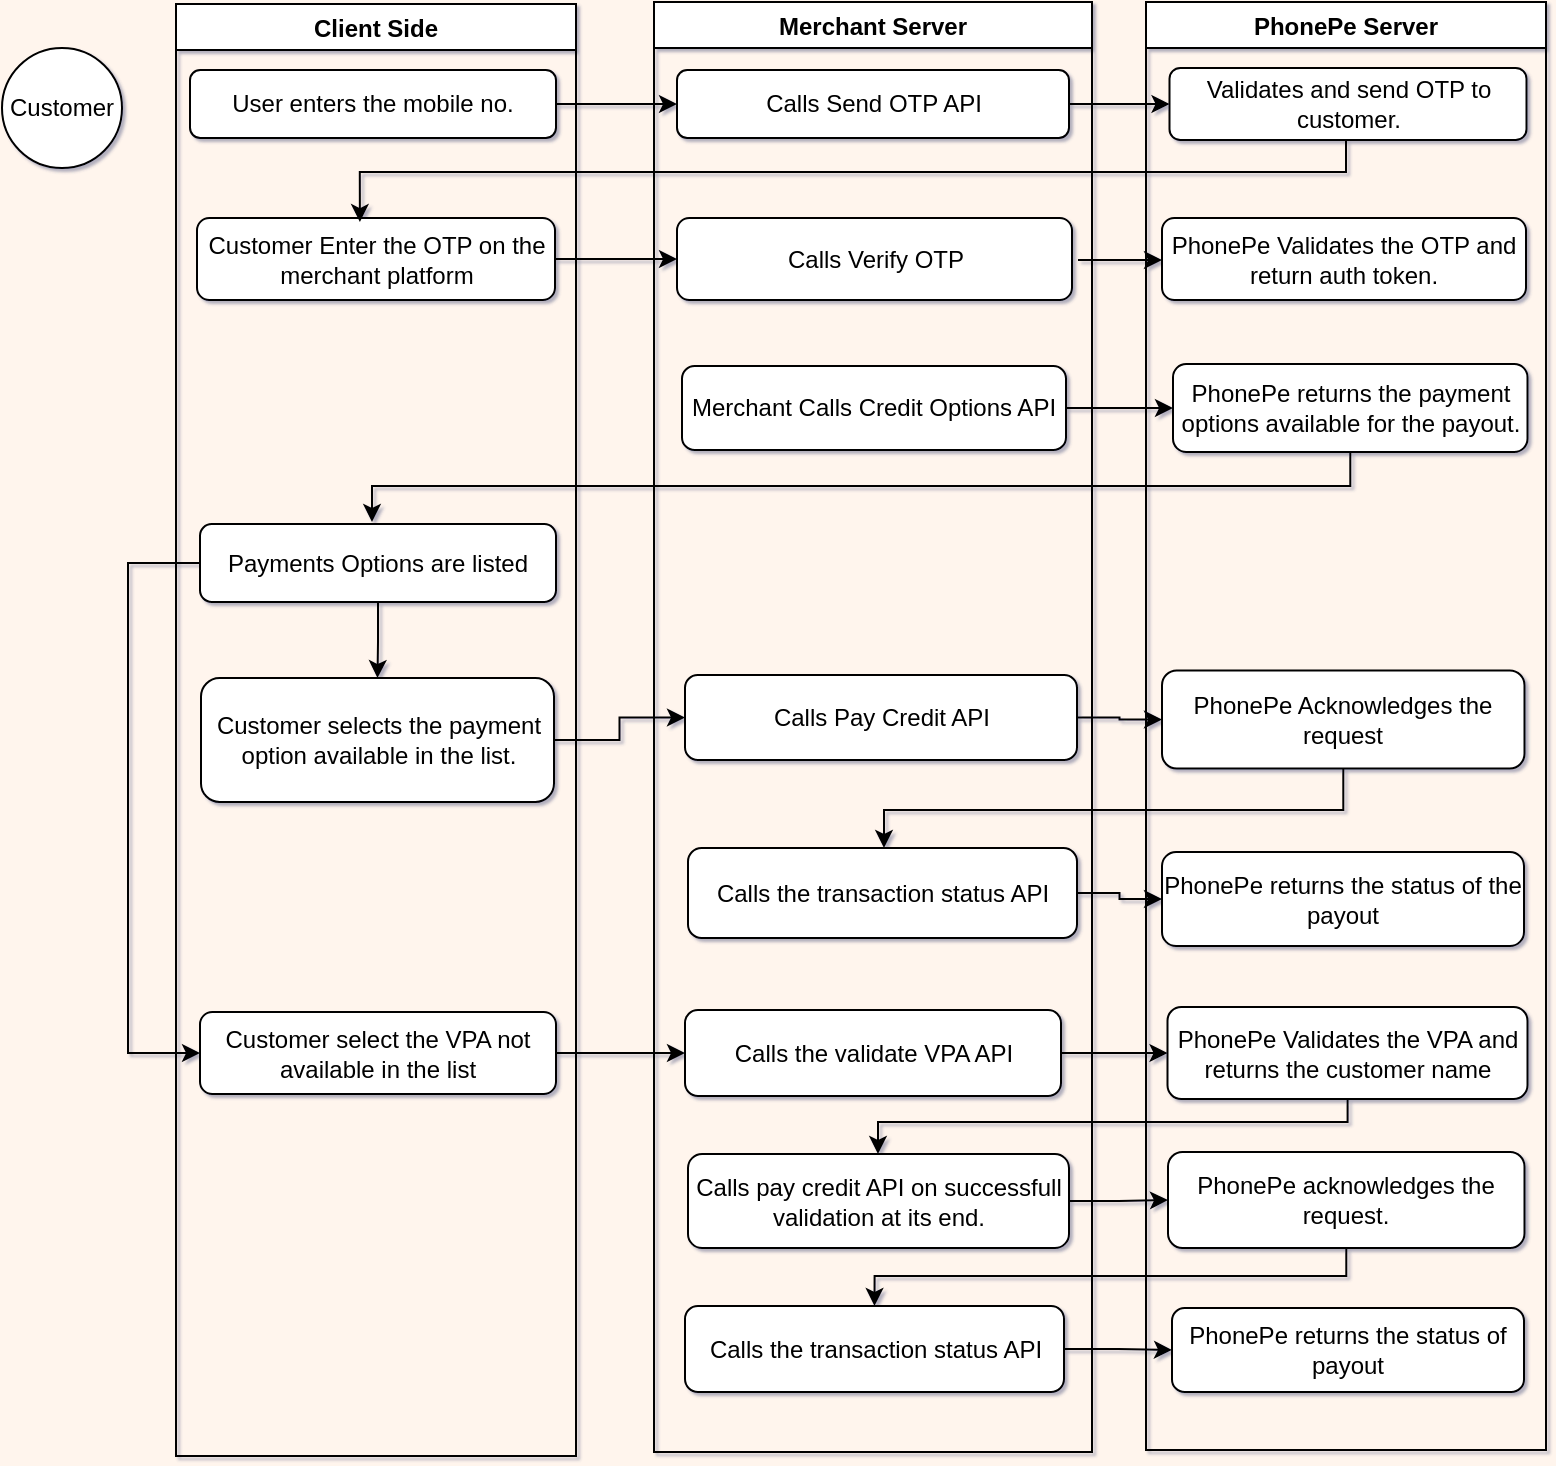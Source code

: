 <mxfile version="15.7.0" type="github">
  <diagram id="WniQbpldySHsIG2xlmXh" name="Page-1">
    <mxGraphModel dx="1037" dy="535" grid="0" gridSize="10" guides="1" tooltips="1" connect="1" arrows="1" fold="1" page="1" pageScale="1" pageWidth="827" pageHeight="1169" background="#FFF5ED" math="0" shadow="1">
      <root>
        <mxCell id="0" />
        <mxCell id="1" parent="0" />
        <mxCell id="RCjFFhs98x2gk_642Mzw-6" value="Customer" style="ellipse;whiteSpace=wrap;html=1;aspect=fixed;" vertex="1" parent="1">
          <mxGeometry x="25" y="32" width="60" height="60" as="geometry" />
        </mxCell>
        <mxCell id="RCjFFhs98x2gk_642Mzw-7" value="Client Side" style="swimlane;startSize=23;" vertex="1" parent="1">
          <mxGeometry x="112" y="10" width="200" height="726" as="geometry" />
        </mxCell>
        <mxCell id="RCjFFhs98x2gk_642Mzw-8" value="User enters the mobile no." style="rounded=1;whiteSpace=wrap;html=1;" vertex="1" parent="RCjFFhs98x2gk_642Mzw-7">
          <mxGeometry x="7" y="33" width="183" height="34" as="geometry" />
        </mxCell>
        <mxCell id="RCjFFhs98x2gk_642Mzw-17" value="Customer Enter the OTP on the merchant platform" style="rounded=1;whiteSpace=wrap;html=1;" vertex="1" parent="RCjFFhs98x2gk_642Mzw-7">
          <mxGeometry x="10.5" y="107" width="179" height="41" as="geometry" />
        </mxCell>
        <mxCell id="RCjFFhs98x2gk_642Mzw-28" value="" style="edgeStyle=orthogonalEdgeStyle;rounded=0;orthogonalLoop=1;jettySize=auto;html=1;" edge="1" parent="RCjFFhs98x2gk_642Mzw-7" source="RCjFFhs98x2gk_642Mzw-26" target="RCjFFhs98x2gk_642Mzw-27">
          <mxGeometry relative="1" as="geometry" />
        </mxCell>
        <mxCell id="RCjFFhs98x2gk_642Mzw-39" style="edgeStyle=orthogonalEdgeStyle;rounded=0;orthogonalLoop=1;jettySize=auto;html=1;entryX=0;entryY=0.5;entryDx=0;entryDy=0;" edge="1" parent="RCjFFhs98x2gk_642Mzw-7" source="RCjFFhs98x2gk_642Mzw-26" target="RCjFFhs98x2gk_642Mzw-38">
          <mxGeometry relative="1" as="geometry">
            <Array as="points">
              <mxPoint x="-24" y="280" />
              <mxPoint x="-24" y="525" />
            </Array>
          </mxGeometry>
        </mxCell>
        <mxCell id="RCjFFhs98x2gk_642Mzw-26" value="Payments Options are listed" style="rounded=1;whiteSpace=wrap;html=1;" vertex="1" parent="RCjFFhs98x2gk_642Mzw-7">
          <mxGeometry x="12" y="260" width="178" height="39" as="geometry" />
        </mxCell>
        <mxCell id="RCjFFhs98x2gk_642Mzw-27" value="Customer selects the payment option available in the list." style="rounded=1;whiteSpace=wrap;html=1;" vertex="1" parent="RCjFFhs98x2gk_642Mzw-7">
          <mxGeometry x="12.5" y="337" width="176.5" height="62" as="geometry" />
        </mxCell>
        <mxCell id="RCjFFhs98x2gk_642Mzw-38" value="Customer select the VPA not available in the list" style="rounded=1;whiteSpace=wrap;html=1;" vertex="1" parent="RCjFFhs98x2gk_642Mzw-7">
          <mxGeometry x="12" y="504" width="178" height="41" as="geometry" />
        </mxCell>
        <mxCell id="RCjFFhs98x2gk_642Mzw-9" value="Merchant Server" style="swimlane;startSize=23;" vertex="1" parent="1">
          <mxGeometry x="351" y="9" width="219" height="725" as="geometry" />
        </mxCell>
        <mxCell id="RCjFFhs98x2gk_642Mzw-11" value="Calls Send OTP API" style="rounded=1;whiteSpace=wrap;html=1;" vertex="1" parent="RCjFFhs98x2gk_642Mzw-9">
          <mxGeometry x="11.5" y="34" width="196" height="34" as="geometry" />
        </mxCell>
        <mxCell id="RCjFFhs98x2gk_642Mzw-18" value="Calls Verify OTP" style="rounded=1;whiteSpace=wrap;html=1;" vertex="1" parent="RCjFFhs98x2gk_642Mzw-9">
          <mxGeometry x="11.5" y="108" width="197.5" height="41" as="geometry" />
        </mxCell>
        <mxCell id="RCjFFhs98x2gk_642Mzw-22" value="Merchant Calls Credit Options API" style="rounded=1;whiteSpace=wrap;html=1;" vertex="1" parent="RCjFFhs98x2gk_642Mzw-9">
          <mxGeometry x="14" y="182" width="192" height="42" as="geometry" />
        </mxCell>
        <mxCell id="RCjFFhs98x2gk_642Mzw-29" value="Calls Pay Credit API" style="rounded=1;whiteSpace=wrap;html=1;" vertex="1" parent="RCjFFhs98x2gk_642Mzw-9">
          <mxGeometry x="15.5" y="336.5" width="196" height="42.5" as="geometry" />
        </mxCell>
        <mxCell id="RCjFFhs98x2gk_642Mzw-33" value="Calls the transaction status API" style="rounded=1;whiteSpace=wrap;html=1;" vertex="1" parent="RCjFFhs98x2gk_642Mzw-9">
          <mxGeometry x="17" y="423" width="194.5" height="45" as="geometry" />
        </mxCell>
        <mxCell id="RCjFFhs98x2gk_642Mzw-40" value="Calls the validate VPA API" style="rounded=1;whiteSpace=wrap;html=1;" vertex="1" parent="RCjFFhs98x2gk_642Mzw-9">
          <mxGeometry x="15.5" y="504" width="188" height="43" as="geometry" />
        </mxCell>
        <mxCell id="RCjFFhs98x2gk_642Mzw-44" value="Calls pay credit API on successfull validation at its end." style="rounded=1;whiteSpace=wrap;html=1;" vertex="1" parent="RCjFFhs98x2gk_642Mzw-9">
          <mxGeometry x="17" y="576" width="190.5" height="47" as="geometry" />
        </mxCell>
        <mxCell id="RCjFFhs98x2gk_642Mzw-48" value="Calls the transaction status API" style="rounded=1;whiteSpace=wrap;html=1;" vertex="1" parent="RCjFFhs98x2gk_642Mzw-9">
          <mxGeometry x="15.5" y="652" width="189.5" height="43" as="geometry" />
        </mxCell>
        <mxCell id="RCjFFhs98x2gk_642Mzw-10" value="PhonePe Server" style="swimlane;" vertex="1" parent="1">
          <mxGeometry x="597" y="9" width="200" height="724" as="geometry" />
        </mxCell>
        <mxCell id="RCjFFhs98x2gk_642Mzw-13" value="Validates and send OTP to customer." style="rounded=1;whiteSpace=wrap;html=1;" vertex="1" parent="RCjFFhs98x2gk_642Mzw-10">
          <mxGeometry x="11.75" y="33" width="178.5" height="36" as="geometry" />
        </mxCell>
        <mxCell id="RCjFFhs98x2gk_642Mzw-20" value="&lt;div&gt;PhonePe Validates the OTP and&lt;/div&gt;&lt;div&gt;return auth token.&lt;br&gt;&lt;/div&gt;" style="rounded=1;whiteSpace=wrap;html=1;" vertex="1" parent="RCjFFhs98x2gk_642Mzw-10">
          <mxGeometry x="8" y="108" width="182" height="41" as="geometry" />
        </mxCell>
        <mxCell id="RCjFFhs98x2gk_642Mzw-23" value="PhonePe returns the payment options available for the payout." style="rounded=1;whiteSpace=wrap;html=1;" vertex="1" parent="RCjFFhs98x2gk_642Mzw-10">
          <mxGeometry x="13.5" y="181" width="177.25" height="44" as="geometry" />
        </mxCell>
        <mxCell id="RCjFFhs98x2gk_642Mzw-31" value="PhonePe Acknowledges the request" style="rounded=1;whiteSpace=wrap;html=1;" vertex="1" parent="RCjFFhs98x2gk_642Mzw-10">
          <mxGeometry x="8" y="334.25" width="181.25" height="49" as="geometry" />
        </mxCell>
        <mxCell id="RCjFFhs98x2gk_642Mzw-35" value="PhonePe returns the status of the payout" style="rounded=1;whiteSpace=wrap;html=1;" vertex="1" parent="RCjFFhs98x2gk_642Mzw-10">
          <mxGeometry x="8" y="425" width="181" height="47" as="geometry" />
        </mxCell>
        <mxCell id="RCjFFhs98x2gk_642Mzw-42" value="PhonePe Validates the VPA and returns the customer name" style="rounded=1;whiteSpace=wrap;html=1;" vertex="1" parent="RCjFFhs98x2gk_642Mzw-10">
          <mxGeometry x="10.75" y="502.5" width="180" height="46" as="geometry" />
        </mxCell>
        <mxCell id="RCjFFhs98x2gk_642Mzw-46" value="PhonePe acknowledges the request." style="rounded=1;whiteSpace=wrap;html=1;" vertex="1" parent="RCjFFhs98x2gk_642Mzw-10">
          <mxGeometry x="11" y="575" width="178.25" height="48" as="geometry" />
        </mxCell>
        <mxCell id="RCjFFhs98x2gk_642Mzw-50" value="PhonePe returns the status of payout" style="rounded=1;whiteSpace=wrap;html=1;" vertex="1" parent="RCjFFhs98x2gk_642Mzw-10">
          <mxGeometry x="13" y="653" width="176" height="42" as="geometry" />
        </mxCell>
        <mxCell id="RCjFFhs98x2gk_642Mzw-12" value="" style="edgeStyle=orthogonalEdgeStyle;rounded=0;orthogonalLoop=1;jettySize=auto;html=1;" edge="1" parent="1" source="RCjFFhs98x2gk_642Mzw-8" target="RCjFFhs98x2gk_642Mzw-11">
          <mxGeometry relative="1" as="geometry" />
        </mxCell>
        <mxCell id="RCjFFhs98x2gk_642Mzw-14" value="" style="edgeStyle=orthogonalEdgeStyle;rounded=0;orthogonalLoop=1;jettySize=auto;html=1;" edge="1" parent="1" source="RCjFFhs98x2gk_642Mzw-11" target="RCjFFhs98x2gk_642Mzw-13">
          <mxGeometry relative="1" as="geometry" />
        </mxCell>
        <mxCell id="RCjFFhs98x2gk_642Mzw-19" value="" style="edgeStyle=orthogonalEdgeStyle;rounded=0;orthogonalLoop=1;jettySize=auto;html=1;" edge="1" parent="1" source="RCjFFhs98x2gk_642Mzw-17" target="RCjFFhs98x2gk_642Mzw-18">
          <mxGeometry relative="1" as="geometry" />
        </mxCell>
        <mxCell id="RCjFFhs98x2gk_642Mzw-21" value="" style="endArrow=classic;html=1;rounded=0;" edge="1" parent="1">
          <mxGeometry width="50" height="50" relative="1" as="geometry">
            <mxPoint x="563" y="138" as="sourcePoint" />
            <mxPoint x="605" y="138" as="targetPoint" />
          </mxGeometry>
        </mxCell>
        <mxCell id="RCjFFhs98x2gk_642Mzw-24" value="" style="edgeStyle=orthogonalEdgeStyle;rounded=0;orthogonalLoop=1;jettySize=auto;html=1;" edge="1" parent="1" source="RCjFFhs98x2gk_642Mzw-22" target="RCjFFhs98x2gk_642Mzw-23">
          <mxGeometry relative="1" as="geometry" />
        </mxCell>
        <mxCell id="RCjFFhs98x2gk_642Mzw-30" value="" style="edgeStyle=orthogonalEdgeStyle;rounded=0;orthogonalLoop=1;jettySize=auto;html=1;" edge="1" parent="1" source="RCjFFhs98x2gk_642Mzw-27" target="RCjFFhs98x2gk_642Mzw-29">
          <mxGeometry relative="1" as="geometry" />
        </mxCell>
        <mxCell id="RCjFFhs98x2gk_642Mzw-32" value="" style="edgeStyle=orthogonalEdgeStyle;rounded=0;orthogonalLoop=1;jettySize=auto;html=1;" edge="1" parent="1" source="RCjFFhs98x2gk_642Mzw-29" target="RCjFFhs98x2gk_642Mzw-31">
          <mxGeometry relative="1" as="geometry" />
        </mxCell>
        <mxCell id="RCjFFhs98x2gk_642Mzw-34" style="edgeStyle=orthogonalEdgeStyle;rounded=0;orthogonalLoop=1;jettySize=auto;html=1;" edge="1" parent="1" source="RCjFFhs98x2gk_642Mzw-31" target="RCjFFhs98x2gk_642Mzw-33">
          <mxGeometry relative="1" as="geometry">
            <Array as="points">
              <mxPoint x="696" y="413" />
              <mxPoint x="466" y="413" />
            </Array>
          </mxGeometry>
        </mxCell>
        <mxCell id="RCjFFhs98x2gk_642Mzw-37" value="" style="edgeStyle=orthogonalEdgeStyle;rounded=0;orthogonalLoop=1;jettySize=auto;html=1;" edge="1" parent="1" source="RCjFFhs98x2gk_642Mzw-33" target="RCjFFhs98x2gk_642Mzw-35">
          <mxGeometry relative="1" as="geometry" />
        </mxCell>
        <mxCell id="RCjFFhs98x2gk_642Mzw-41" value="" style="edgeStyle=orthogonalEdgeStyle;rounded=0;orthogonalLoop=1;jettySize=auto;html=1;" edge="1" parent="1" source="RCjFFhs98x2gk_642Mzw-38" target="RCjFFhs98x2gk_642Mzw-40">
          <mxGeometry relative="1" as="geometry" />
        </mxCell>
        <mxCell id="RCjFFhs98x2gk_642Mzw-43" value="" style="edgeStyle=orthogonalEdgeStyle;rounded=0;orthogonalLoop=1;jettySize=auto;html=1;" edge="1" parent="1" source="RCjFFhs98x2gk_642Mzw-40" target="RCjFFhs98x2gk_642Mzw-42">
          <mxGeometry relative="1" as="geometry" />
        </mxCell>
        <mxCell id="RCjFFhs98x2gk_642Mzw-45" style="edgeStyle=orthogonalEdgeStyle;rounded=0;orthogonalLoop=1;jettySize=auto;html=1;" edge="1" parent="1" source="RCjFFhs98x2gk_642Mzw-42" target="RCjFFhs98x2gk_642Mzw-44">
          <mxGeometry relative="1" as="geometry">
            <Array as="points">
              <mxPoint x="698" y="569" />
              <mxPoint x="463" y="569" />
            </Array>
          </mxGeometry>
        </mxCell>
        <mxCell id="RCjFFhs98x2gk_642Mzw-47" value="" style="edgeStyle=orthogonalEdgeStyle;rounded=0;orthogonalLoop=1;jettySize=auto;html=1;" edge="1" parent="1" source="RCjFFhs98x2gk_642Mzw-44" target="RCjFFhs98x2gk_642Mzw-46">
          <mxGeometry relative="1" as="geometry" />
        </mxCell>
        <mxCell id="RCjFFhs98x2gk_642Mzw-49" style="edgeStyle=orthogonalEdgeStyle;rounded=0;orthogonalLoop=1;jettySize=auto;html=1;entryX=0.5;entryY=0;entryDx=0;entryDy=0;" edge="1" parent="1" source="RCjFFhs98x2gk_642Mzw-46" target="RCjFFhs98x2gk_642Mzw-48">
          <mxGeometry relative="1" as="geometry">
            <Array as="points">
              <mxPoint x="697" y="646" />
              <mxPoint x="461" y="646" />
            </Array>
          </mxGeometry>
        </mxCell>
        <mxCell id="RCjFFhs98x2gk_642Mzw-51" value="" style="edgeStyle=orthogonalEdgeStyle;rounded=0;orthogonalLoop=1;jettySize=auto;html=1;" edge="1" parent="1" source="RCjFFhs98x2gk_642Mzw-48" target="RCjFFhs98x2gk_642Mzw-50">
          <mxGeometry relative="1" as="geometry" />
        </mxCell>
        <mxCell id="RCjFFhs98x2gk_642Mzw-52" style="edgeStyle=orthogonalEdgeStyle;rounded=0;orthogonalLoop=1;jettySize=auto;html=1;entryX=0.455;entryY=0.049;entryDx=0;entryDy=0;entryPerimeter=0;" edge="1" parent="1" source="RCjFFhs98x2gk_642Mzw-13" target="RCjFFhs98x2gk_642Mzw-17">
          <mxGeometry relative="1" as="geometry">
            <Array as="points">
              <mxPoint x="697" y="94" />
              <mxPoint x="204" y="94" />
            </Array>
          </mxGeometry>
        </mxCell>
        <mxCell id="RCjFFhs98x2gk_642Mzw-53" style="edgeStyle=orthogonalEdgeStyle;rounded=0;orthogonalLoop=1;jettySize=auto;html=1;" edge="1" parent="1" source="RCjFFhs98x2gk_642Mzw-23">
          <mxGeometry relative="1" as="geometry">
            <mxPoint x="210" y="269" as="targetPoint" />
            <Array as="points">
              <mxPoint x="699" y="251" />
              <mxPoint x="210" y="251" />
            </Array>
          </mxGeometry>
        </mxCell>
      </root>
    </mxGraphModel>
  </diagram>
</mxfile>
